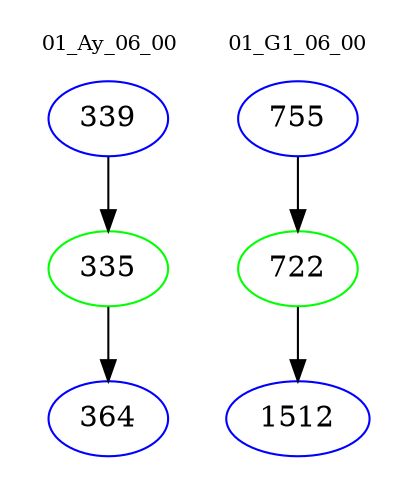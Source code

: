 digraph{
subgraph cluster_0 {
color = white
label = "01_Ay_06_00";
fontsize=10;
T0_339 [label="339", color="blue"]
T0_339 -> T0_335 [color="black"]
T0_335 [label="335", color="green"]
T0_335 -> T0_364 [color="black"]
T0_364 [label="364", color="blue"]
}
subgraph cluster_1 {
color = white
label = "01_G1_06_00";
fontsize=10;
T1_755 [label="755", color="blue"]
T1_755 -> T1_722 [color="black"]
T1_722 [label="722", color="green"]
T1_722 -> T1_1512 [color="black"]
T1_1512 [label="1512", color="blue"]
}
}
